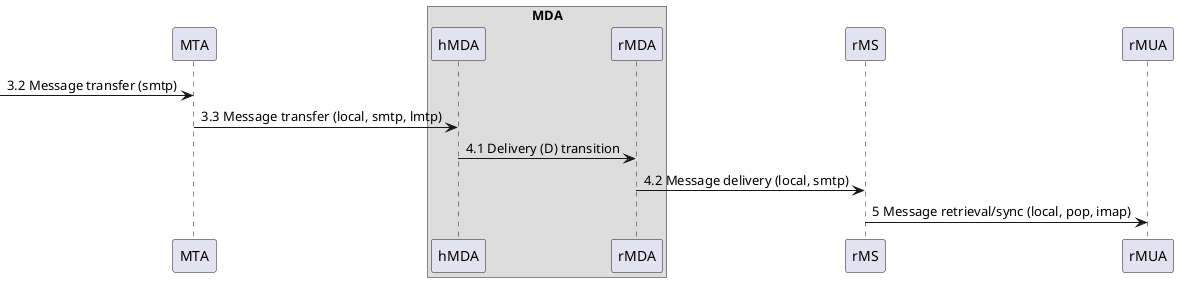 @startuml Internet Mail Architecture (rfc5598), message flow part II.

/'
Message
Message User Agent (MUA)
    Author MUA (aMUA)
    Recipient MUA (rMUA)
Message Submission Agent (MSA)
    Author-focused MSA functions (aMSA)
    MHS-focused MSA functions (hMSA)
Message Transfer Agent (MTA)
Message Delivery Agent (MDA)
    Recipient-focused MDA functions (rMDA)
    MHS-focused MDA functions (hMDA)
Message Store (MS)
    Author MS (aMS)
    Recipient MS (rMS)
    User Agent MS (uMS)
'/

'ADMD II. (bar.com)
participant "MTA" as MTA /'MTA'/
box "MDA"
participant "hMDA" as hMDA /'MHS-focused MDA'/
participant "rMDA" as rMDA /'Recipient-focused MDA'/
end box
participant "rMS" as rMS /'Recipient MS'/
participant "rMUA" as rMUA /'MUA, uMS optional'/

[-> MTA : 3.2 Message transfer (smtp)
MTA -> hMDA : 3.3 Message transfer (local, smtp, lmtp)
hMDA -> rMDA : 4.1 Delivery (D) transition
rMDA -> rMS : 4.2 Message delivery (local, smtp)
rMS -> rMUA : 5 Message retrieval/sync (local, pop, imap)

@enduml

